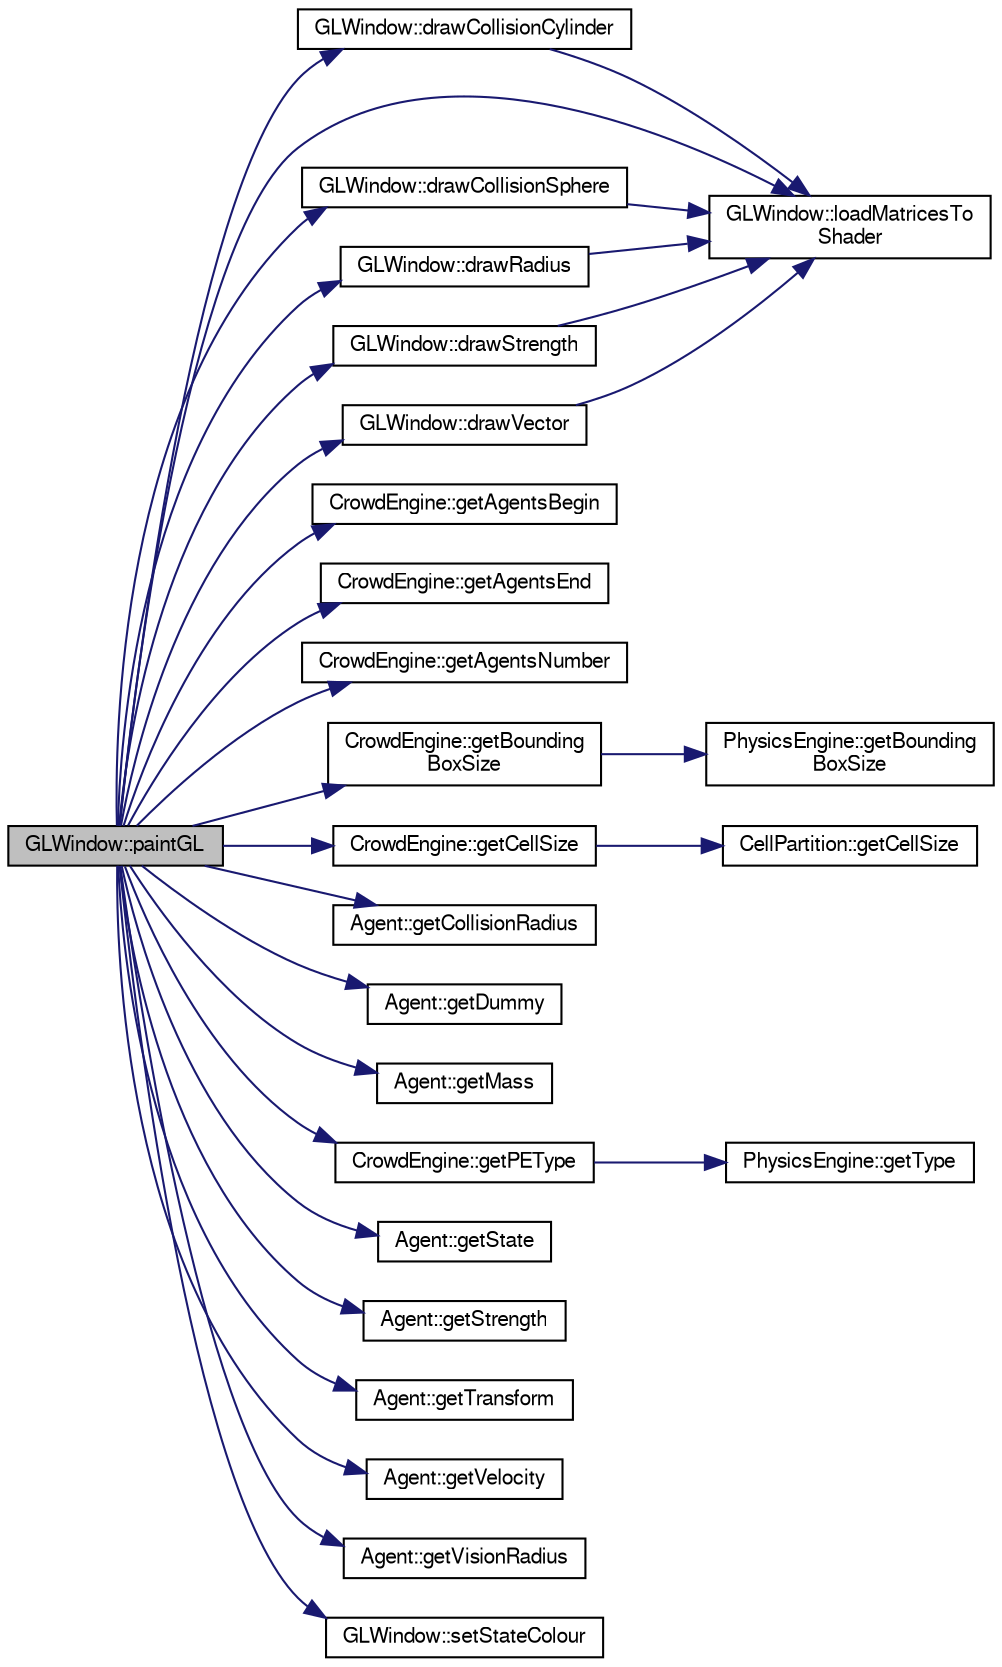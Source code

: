 digraph "GLWindow::paintGL"
{
  edge [fontname="FreeSans",fontsize="10",labelfontname="FreeSans",labelfontsize="10"];
  node [fontname="FreeSans",fontsize="10",shape=record];
  rankdir="LR";
  Node1 [label="GLWindow::paintGL",height=0.2,width=0.4,color="black", fillcolor="grey75", style="filled" fontcolor="black"];
  Node1 -> Node2 [color="midnightblue",fontsize="10",style="solid",fontname="FreeSans"];
  Node2 [label="GLWindow::drawCollisionCylinder",height=0.2,width=0.4,color="black", fillcolor="white", style="filled",URL="$class_g_l_window.html#af9a05fbe4f0f65a57b8e4eb1cc098f93"];
  Node2 -> Node3 [color="midnightblue",fontsize="10",style="solid",fontname="FreeSans"];
  Node3 [label="GLWindow::loadMatricesTo\lShader",height=0.2,width=0.4,color="black", fillcolor="white", style="filled",URL="$class_g_l_window.html#ab78209ce50dd6820686aa05fc242eb7a"];
  Node1 -> Node4 [color="midnightblue",fontsize="10",style="solid",fontname="FreeSans"];
  Node4 [label="GLWindow::drawCollisionSphere",height=0.2,width=0.4,color="black", fillcolor="white", style="filled",URL="$class_g_l_window.html#acf119c86c7983aec6732e82c32d34c3a"];
  Node4 -> Node3 [color="midnightblue",fontsize="10",style="solid",fontname="FreeSans"];
  Node1 -> Node5 [color="midnightblue",fontsize="10",style="solid",fontname="FreeSans"];
  Node5 [label="GLWindow::drawRadius",height=0.2,width=0.4,color="black", fillcolor="white", style="filled",URL="$class_g_l_window.html#a779e118f6fed3fe8c878eeec6c895edb"];
  Node5 -> Node3 [color="midnightblue",fontsize="10",style="solid",fontname="FreeSans"];
  Node1 -> Node6 [color="midnightblue",fontsize="10",style="solid",fontname="FreeSans"];
  Node6 [label="GLWindow::drawStrength",height=0.2,width=0.4,color="black", fillcolor="white", style="filled",URL="$class_g_l_window.html#ab1024c3600ebea19a55b458cfedc312d"];
  Node6 -> Node3 [color="midnightblue",fontsize="10",style="solid",fontname="FreeSans"];
  Node1 -> Node7 [color="midnightblue",fontsize="10",style="solid",fontname="FreeSans"];
  Node7 [label="GLWindow::drawVector",height=0.2,width=0.4,color="black", fillcolor="white", style="filled",URL="$class_g_l_window.html#a68b44e9cb0a9b29a220973d714adb3d5"];
  Node7 -> Node3 [color="midnightblue",fontsize="10",style="solid",fontname="FreeSans"];
  Node1 -> Node8 [color="midnightblue",fontsize="10",style="solid",fontname="FreeSans"];
  Node8 [label="CrowdEngine::getAgentsBegin",height=0.2,width=0.4,color="black", fillcolor="white", style="filled",URL="$class_crowd_engine.html#af9ae3c4d97abb0b1f961a7b6eb4ee47f"];
  Node1 -> Node9 [color="midnightblue",fontsize="10",style="solid",fontname="FreeSans"];
  Node9 [label="CrowdEngine::getAgentsEnd",height=0.2,width=0.4,color="black", fillcolor="white", style="filled",URL="$class_crowd_engine.html#a3efa68a20bcc0d69cd42dce73fb93fcd"];
  Node1 -> Node10 [color="midnightblue",fontsize="10",style="solid",fontname="FreeSans"];
  Node10 [label="CrowdEngine::getAgentsNumber",height=0.2,width=0.4,color="black", fillcolor="white", style="filled",URL="$class_crowd_engine.html#a71763914c950b45e4adeb483d34fe6e4"];
  Node1 -> Node11 [color="midnightblue",fontsize="10",style="solid",fontname="FreeSans"];
  Node11 [label="CrowdEngine::getBounding\lBoxSize",height=0.2,width=0.4,color="black", fillcolor="white", style="filled",URL="$class_crowd_engine.html#a890a26323fdd6e00408114fabfdef4c5"];
  Node11 -> Node12 [color="midnightblue",fontsize="10",style="solid",fontname="FreeSans"];
  Node12 [label="PhysicsEngine::getBounding\lBoxSize",height=0.2,width=0.4,color="black", fillcolor="white", style="filled",URL="$class_physics_engine.html#af148fb73a48e2b1bdf603739886b2fac"];
  Node1 -> Node13 [color="midnightblue",fontsize="10",style="solid",fontname="FreeSans"];
  Node13 [label="CrowdEngine::getCellSize",height=0.2,width=0.4,color="black", fillcolor="white", style="filled",URL="$class_crowd_engine.html#a668b40335832f00bfdb22529195570dc"];
  Node13 -> Node14 [color="midnightblue",fontsize="10",style="solid",fontname="FreeSans"];
  Node14 [label="CellPartition::getCellSize",height=0.2,width=0.4,color="black", fillcolor="white", style="filled",URL="$class_cell_partition.html#a031f8b6ed6f39902065bfb34a0ceac73"];
  Node1 -> Node15 [color="midnightblue",fontsize="10",style="solid",fontname="FreeSans"];
  Node15 [label="Agent::getCollisionRadius",height=0.2,width=0.4,color="black", fillcolor="white", style="filled",URL="$class_agent.html#a1ee4db62d5f0fee104ce3d0799c91610"];
  Node1 -> Node16 [color="midnightblue",fontsize="10",style="solid",fontname="FreeSans"];
  Node16 [label="Agent::getDummy",height=0.2,width=0.4,color="black", fillcolor="white", style="filled",URL="$class_agent.html#af7b048ccbc068f9f0004351f0f573c57"];
  Node1 -> Node17 [color="midnightblue",fontsize="10",style="solid",fontname="FreeSans"];
  Node17 [label="Agent::getMass",height=0.2,width=0.4,color="black", fillcolor="white", style="filled",URL="$class_agent.html#a0d63e88090408db6920ea84e3012b125"];
  Node1 -> Node18 [color="midnightblue",fontsize="10",style="solid",fontname="FreeSans"];
  Node18 [label="CrowdEngine::getPEType",height=0.2,width=0.4,color="black", fillcolor="white", style="filled",URL="$class_crowd_engine.html#a7b766120390a1a8d1c51d677475e05ee"];
  Node18 -> Node19 [color="midnightblue",fontsize="10",style="solid",fontname="FreeSans"];
  Node19 [label="PhysicsEngine::getType",height=0.2,width=0.4,color="black", fillcolor="white", style="filled",URL="$class_physics_engine.html#a0eec656c837f22fcffe9c49e9c7da381"];
  Node1 -> Node20 [color="midnightblue",fontsize="10",style="solid",fontname="FreeSans"];
  Node20 [label="Agent::getState",height=0.2,width=0.4,color="black", fillcolor="white", style="filled",URL="$class_agent.html#a77c6d7cff0852ad84bc6bf48d7dc47a5"];
  Node1 -> Node21 [color="midnightblue",fontsize="10",style="solid",fontname="FreeSans"];
  Node21 [label="Agent::getStrength",height=0.2,width=0.4,color="black", fillcolor="white", style="filled",URL="$class_agent.html#a9a26182d54080a9c70841faec1758431"];
  Node1 -> Node22 [color="midnightblue",fontsize="10",style="solid",fontname="FreeSans"];
  Node22 [label="Agent::getTransform",height=0.2,width=0.4,color="black", fillcolor="white", style="filled",URL="$class_agent.html#a748d0def2ed1d38573edd25fd2f28d8e"];
  Node1 -> Node23 [color="midnightblue",fontsize="10",style="solid",fontname="FreeSans"];
  Node23 [label="Agent::getVelocity",height=0.2,width=0.4,color="black", fillcolor="white", style="filled",URL="$class_agent.html#ae809b15253df2701fbf1e2148156f205"];
  Node1 -> Node24 [color="midnightblue",fontsize="10",style="solid",fontname="FreeSans"];
  Node24 [label="Agent::getVisionRadius",height=0.2,width=0.4,color="black", fillcolor="white", style="filled",URL="$class_agent.html#a0f6fa62c5ec68c21647a8c5e9a38685d"];
  Node1 -> Node3 [color="midnightblue",fontsize="10",style="solid",fontname="FreeSans"];
  Node1 -> Node25 [color="midnightblue",fontsize="10",style="solid",fontname="FreeSans"];
  Node25 [label="GLWindow::setStateColour",height=0.2,width=0.4,color="black", fillcolor="white", style="filled",URL="$class_g_l_window.html#aa8a773ff22134f9221e7da016d2fb242"];
}

